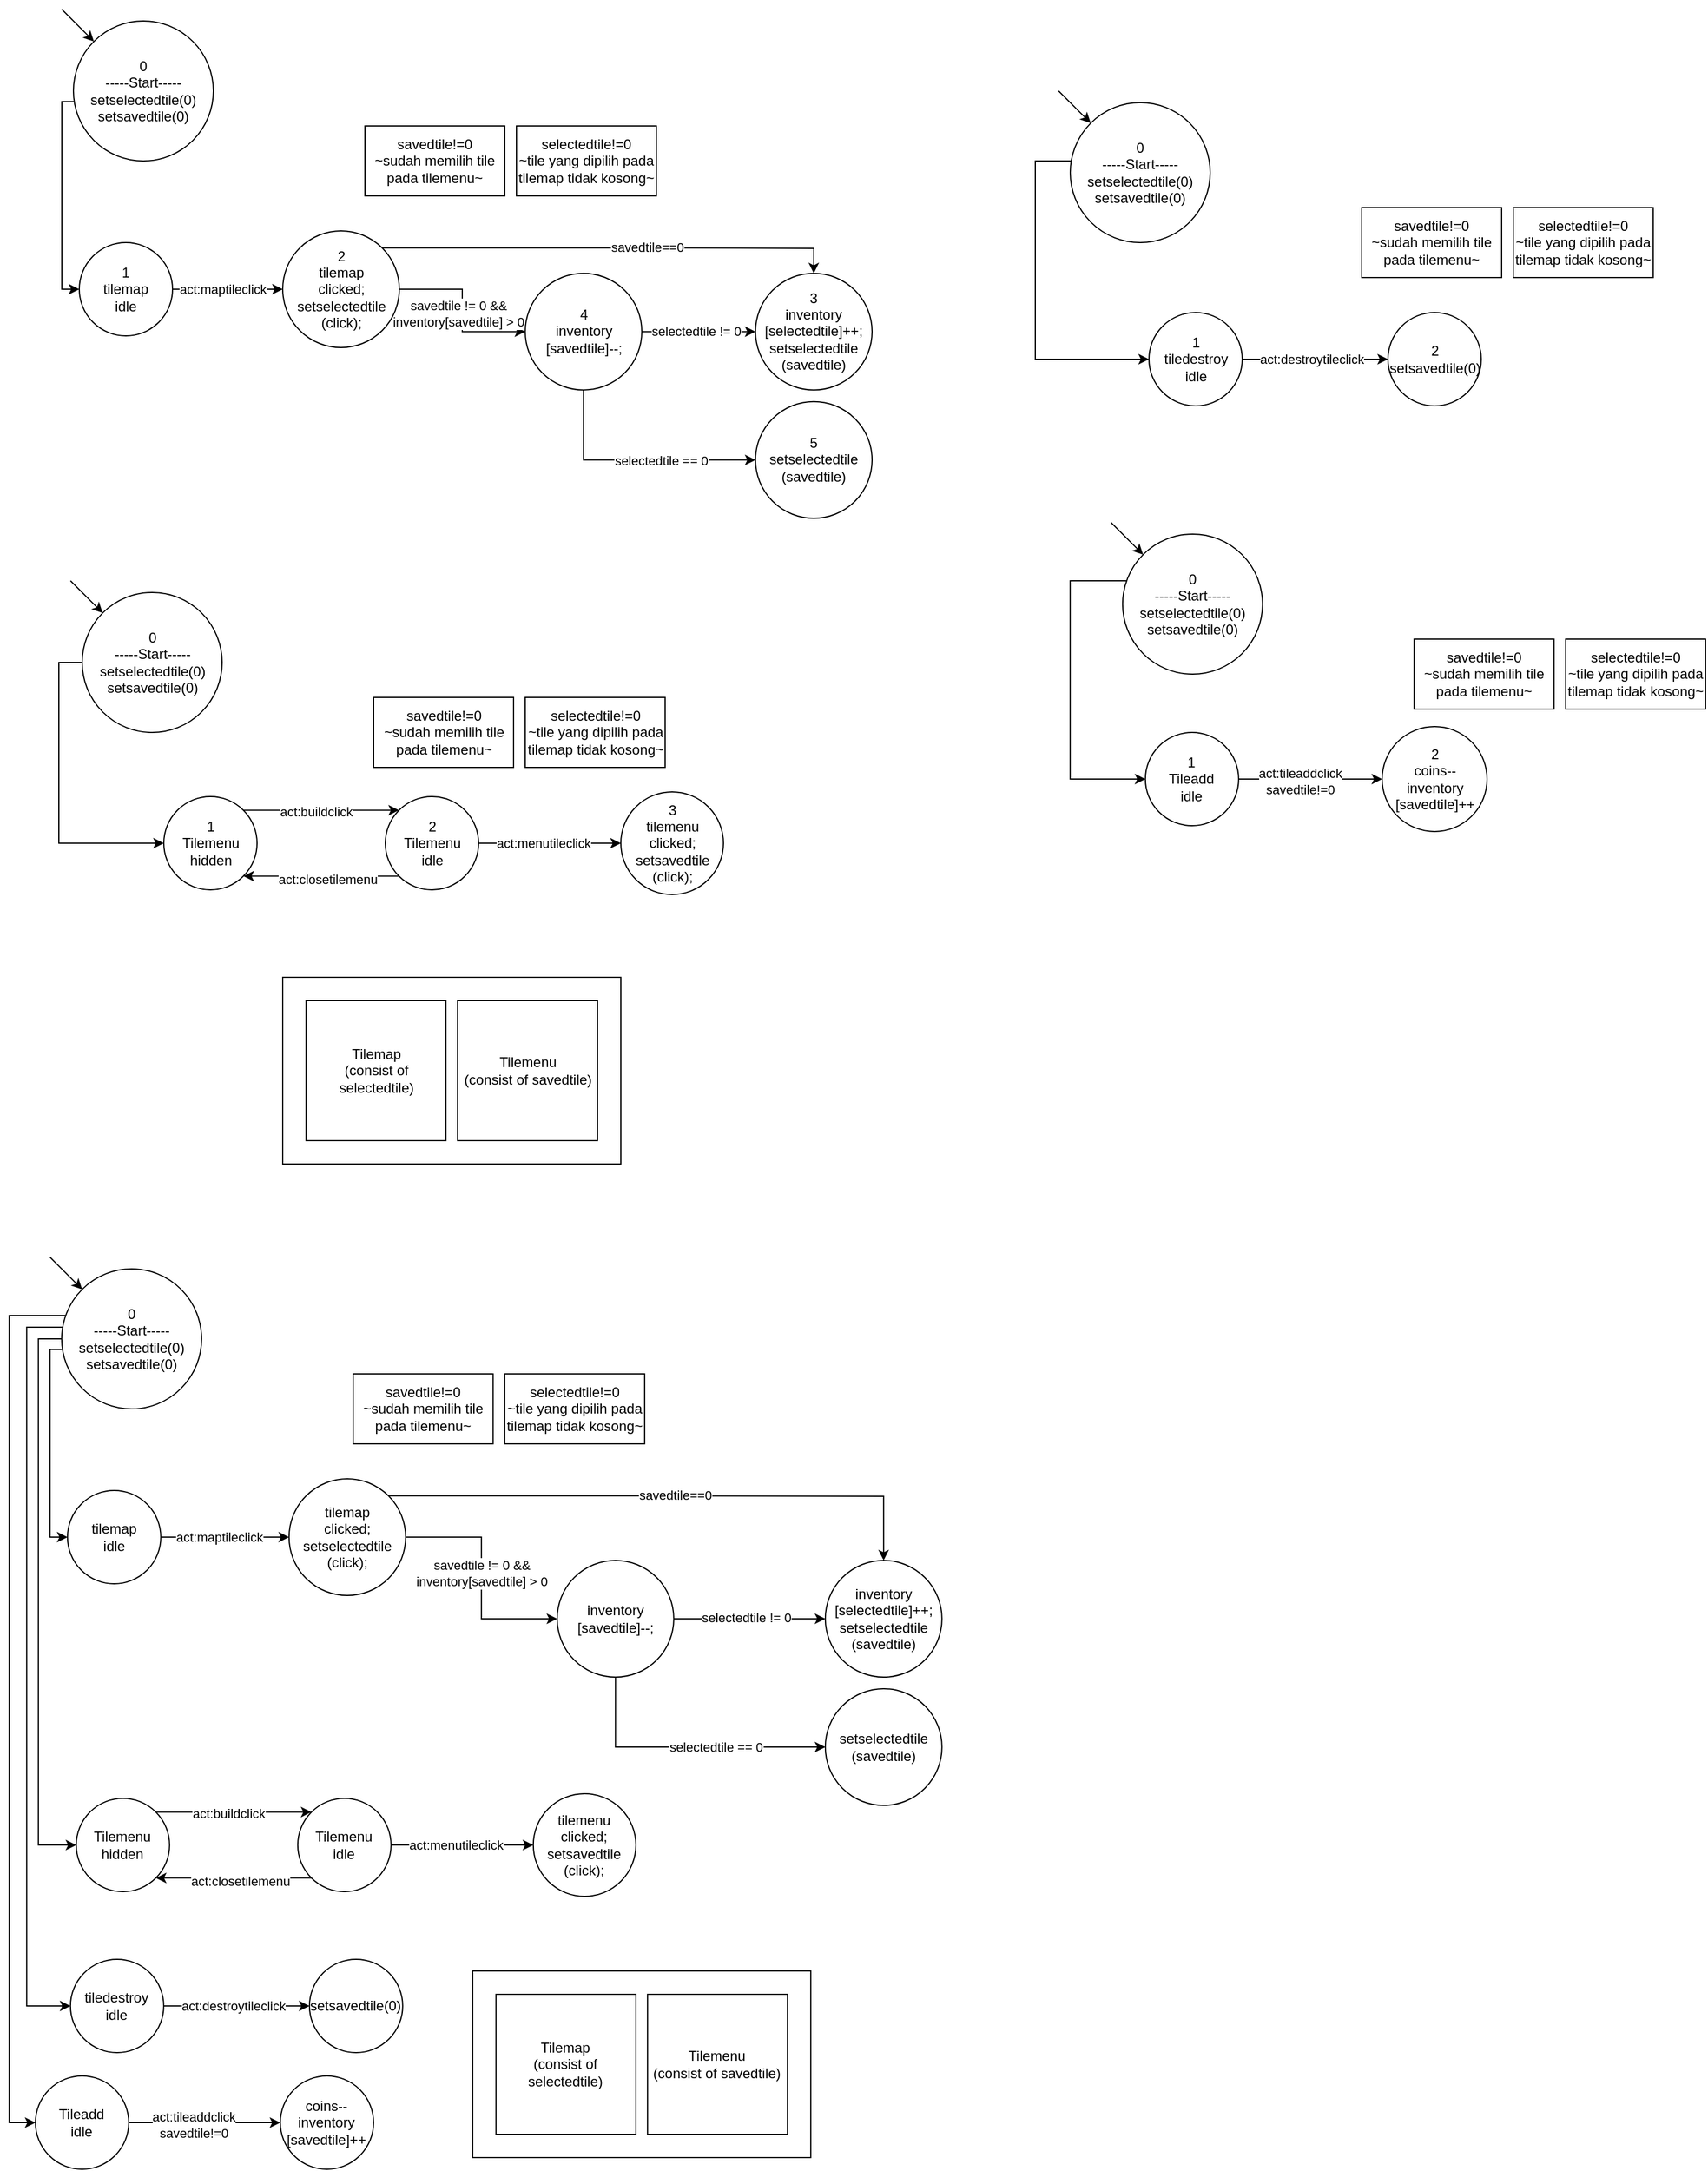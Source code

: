 <mxfile version="24.6.3" type="github">
  <diagram name="Page-1" id="B2VvSjPYqP0Dd8WSLtDL">
    <mxGraphModel dx="2046" dy="527" grid="1" gridSize="10" guides="1" tooltips="1" connect="1" arrows="1" fold="1" page="1" pageScale="1" pageWidth="850" pageHeight="1100" math="0" shadow="0">
      <root>
        <mxCell id="0" />
        <mxCell id="1" parent="0" />
        <mxCell id="H23mw5haXismM71pRZtm-64" style="edgeStyle=orthogonalEdgeStyle;rounded=0;orthogonalLoop=1;jettySize=auto;html=1;entryX=0;entryY=0.5;entryDx=0;entryDy=0;exitX=0.003;exitY=0.576;exitDx=0;exitDy=0;exitPerimeter=0;" parent="1" source="H23mw5haXismM71pRZtm-1" target="H23mw5haXismM71pRZtm-12" edge="1">
          <mxGeometry relative="1" as="geometry">
            <Array as="points">
              <mxPoint x="-795" y="159" />
              <mxPoint x="-795" y="320" />
            </Array>
          </mxGeometry>
        </mxCell>
        <mxCell id="H23mw5haXismM71pRZtm-1" value="&lt;div&gt;0&lt;/div&gt;-----Start-----&lt;div&gt;setselectedtile(0)&lt;/div&gt;&lt;div&gt;setsavedtile(0)&lt;/div&gt;" style="ellipse;whiteSpace=wrap;html=1;aspect=fixed;" parent="1" vertex="1">
          <mxGeometry x="-785" y="90" width="120" height="120" as="geometry" />
        </mxCell>
        <mxCell id="H23mw5haXismM71pRZtm-14" style="edgeStyle=orthogonalEdgeStyle;rounded=0;orthogonalLoop=1;jettySize=auto;html=1;entryX=0;entryY=0.5;entryDx=0;entryDy=0;" parent="1" source="H23mw5haXismM71pRZtm-12" target="H23mw5haXismM71pRZtm-13" edge="1">
          <mxGeometry relative="1" as="geometry" />
        </mxCell>
        <mxCell id="H23mw5haXismM71pRZtm-15" value="act:maptileclick" style="edgeLabel;html=1;align=center;verticalAlign=middle;resizable=0;points=[];" parent="H23mw5haXismM71pRZtm-14" vertex="1" connectable="0">
          <mxGeometry x="-0.097" y="1" relative="1" as="geometry">
            <mxPoint y="1" as="offset" />
          </mxGeometry>
        </mxCell>
        <mxCell id="H23mw5haXismM71pRZtm-12" value="&lt;div&gt;1&lt;/div&gt;tilemap&lt;br&gt;idle" style="ellipse;whiteSpace=wrap;html=1;aspect=fixed;" parent="1" vertex="1">
          <mxGeometry x="-780" y="280" width="80" height="80" as="geometry" />
        </mxCell>
        <mxCell id="H23mw5haXismM71pRZtm-26" style="edgeStyle=orthogonalEdgeStyle;rounded=0;orthogonalLoop=1;jettySize=auto;html=1;exitX=1;exitY=0.5;exitDx=0;exitDy=0;" parent="1" source="H23mw5haXismM71pRZtm-13" target="H23mw5haXismM71pRZtm-25" edge="1">
          <mxGeometry relative="1" as="geometry" />
        </mxCell>
        <mxCell id="H23mw5haXismM71pRZtm-27" value="savedtile != 0 &amp;amp;&amp;amp;&lt;br&gt;inventory[savedtile] &amp;gt; 0" style="edgeLabel;html=1;align=center;verticalAlign=middle;resizable=0;points=[];" parent="H23mw5haXismM71pRZtm-26" vertex="1" connectable="0">
          <mxGeometry x="-0.137" y="-1" relative="1" as="geometry">
            <mxPoint x="-3" y="12" as="offset" />
          </mxGeometry>
        </mxCell>
        <mxCell id="nFDg0CQgzNbgJ2Q2-bqe-1" style="edgeStyle=orthogonalEdgeStyle;rounded=0;orthogonalLoop=1;jettySize=auto;html=1;exitX=1;exitY=0;exitDx=0;exitDy=0;entryX=0.5;entryY=0;entryDx=0;entryDy=0;" parent="1" source="H23mw5haXismM71pRZtm-13" target="H23mw5haXismM71pRZtm-51" edge="1">
          <mxGeometry relative="1" as="geometry">
            <mxPoint x="-465" y="470.0" as="targetPoint" />
            <Array as="points">
              <mxPoint x="-270" y="285" />
              <mxPoint x="-80" y="285" />
            </Array>
          </mxGeometry>
        </mxCell>
        <mxCell id="nFDg0CQgzNbgJ2Q2-bqe-3" value="savedtile==0" style="edgeLabel;html=1;align=center;verticalAlign=middle;resizable=0;points=[];" parent="nFDg0CQgzNbgJ2Q2-bqe-1" vertex="1" connectable="0">
          <mxGeometry x="-0.591" y="1" relative="1" as="geometry">
            <mxPoint x="147" as="offset" />
          </mxGeometry>
        </mxCell>
        <mxCell id="H23mw5haXismM71pRZtm-13" value="&lt;div&gt;2&lt;/div&gt;tilemap&lt;br&gt;clicked;&lt;br&gt;setselectedtile&lt;br&gt;(click);" style="ellipse;whiteSpace=wrap;html=1;aspect=fixed;" parent="1" vertex="1">
          <mxGeometry x="-605.5" y="270" width="100" height="100" as="geometry" />
        </mxCell>
        <mxCell id="H23mw5haXismM71pRZtm-52" style="edgeStyle=orthogonalEdgeStyle;rounded=0;orthogonalLoop=1;jettySize=auto;html=1;" parent="1" source="H23mw5haXismM71pRZtm-25" target="H23mw5haXismM71pRZtm-51" edge="1">
          <mxGeometry relative="1" as="geometry" />
        </mxCell>
        <mxCell id="H23mw5haXismM71pRZtm-53" value="selectedtile != 0" style="edgeLabel;html=1;align=center;verticalAlign=middle;resizable=0;points=[];" parent="H23mw5haXismM71pRZtm-52" vertex="1" connectable="0">
          <mxGeometry x="-0.046" y="1" relative="1" as="geometry">
            <mxPoint as="offset" />
          </mxGeometry>
        </mxCell>
        <mxCell id="H23mw5haXismM71pRZtm-55" style="edgeStyle=orthogonalEdgeStyle;rounded=0;orthogonalLoop=1;jettySize=auto;html=1;entryX=0;entryY=0.5;entryDx=0;entryDy=0;" parent="1" source="H23mw5haXismM71pRZtm-25" target="H23mw5haXismM71pRZtm-54" edge="1">
          <mxGeometry relative="1" as="geometry">
            <Array as="points">
              <mxPoint x="-347.5" y="466.38" />
            </Array>
          </mxGeometry>
        </mxCell>
        <mxCell id="H23mw5haXismM71pRZtm-56" value="selectedtile == 0" style="edgeLabel;html=1;align=center;verticalAlign=middle;resizable=0;points=[];" parent="H23mw5haXismM71pRZtm-55" vertex="1" connectable="0">
          <mxGeometry x="0.215" relative="1" as="geometry">
            <mxPoint as="offset" />
          </mxGeometry>
        </mxCell>
        <mxCell id="H23mw5haXismM71pRZtm-25" value="&lt;div&gt;4&lt;/div&gt;&lt;div&gt;inventory&lt;br&gt;[savedtile]--;&lt;/div&gt;" style="ellipse;whiteSpace=wrap;html=1;aspect=fixed;" parent="1" vertex="1">
          <mxGeometry x="-397.5" y="306.38" width="100" height="100" as="geometry" />
        </mxCell>
        <mxCell id="H23mw5haXismM71pRZtm-29" value="" style="endArrow=classic;html=1;rounded=0;entryX=0;entryY=0;entryDx=0;entryDy=0;" parent="1" target="H23mw5haXismM71pRZtm-1" edge="1">
          <mxGeometry width="50" height="50" relative="1" as="geometry">
            <mxPoint x="-795" y="80" as="sourcePoint" />
            <mxPoint x="-773" y="102" as="targetPoint" />
          </mxGeometry>
        </mxCell>
        <mxCell id="H23mw5haXismM71pRZtm-48" value="savedtile!=0&lt;br&gt;~sudah memilih tile pada tilemenu~" style="rounded=0;whiteSpace=wrap;html=1;" parent="1" vertex="1">
          <mxGeometry x="-535" y="180" width="120" height="60" as="geometry" />
        </mxCell>
        <mxCell id="H23mw5haXismM71pRZtm-49" value="selectedtile!=0&lt;br&gt;~tile yang dipilih pada tilemap tidak kosong~" style="rounded=0;whiteSpace=wrap;html=1;" parent="1" vertex="1">
          <mxGeometry x="-405" y="180" width="120" height="60" as="geometry" />
        </mxCell>
        <mxCell id="H23mw5haXismM71pRZtm-51" value="&lt;div&gt;&lt;div&gt;3&lt;/div&gt;&lt;div&gt;inventory&lt;/div&gt;&lt;div&gt;[selectedtile]++;&lt;br&gt;setselectedtile&lt;br&gt;(savedtile)&lt;br&gt;&lt;/div&gt;&lt;/div&gt;" style="ellipse;whiteSpace=wrap;html=1;aspect=fixed;" parent="1" vertex="1">
          <mxGeometry x="-200" y="306.38" width="100" height="100" as="geometry" />
        </mxCell>
        <mxCell id="H23mw5haXismM71pRZtm-54" value="&lt;div&gt;&lt;div&gt;&lt;span style=&quot;background-color: initial;&quot;&gt;5&lt;/span&gt;&lt;/div&gt;&lt;div&gt;&lt;span style=&quot;background-color: initial;&quot;&gt;setselectedtile&lt;/span&gt;&lt;br&gt;&lt;/div&gt;&lt;div&gt;(savedtile)&lt;br&gt;&lt;/div&gt;&lt;/div&gt;" style="ellipse;whiteSpace=wrap;html=1;aspect=fixed;" parent="1" vertex="1">
          <mxGeometry x="-200" y="416.38" width="100" height="100" as="geometry" />
        </mxCell>
        <mxCell id="KSxIwshW0E-SHXxysfeE-2" style="edgeStyle=orthogonalEdgeStyle;rounded=0;orthogonalLoop=1;jettySize=auto;html=1;entryX=0;entryY=0.5;entryDx=0;entryDy=0;exitX=0;exitY=0.5;exitDx=0;exitDy=0;" edge="1" parent="1" source="KSxIwshW0E-SHXxysfeE-5" target="KSxIwshW0E-SHXxysfeE-28">
          <mxGeometry relative="1" as="geometry">
            <Array as="points">
              <mxPoint x="-797.5" y="640" />
              <mxPoint x="-797.5" y="795" />
            </Array>
          </mxGeometry>
        </mxCell>
        <mxCell id="KSxIwshW0E-SHXxysfeE-5" value="&lt;div&gt;0&lt;/div&gt;-----Start-----&lt;div&gt;setselectedtile(0)&lt;/div&gt;&lt;div&gt;setsavedtile(0)&lt;/div&gt;" style="ellipse;whiteSpace=wrap;html=1;aspect=fixed;" vertex="1" parent="1">
          <mxGeometry x="-777.5" y="580" width="120" height="120" as="geometry" />
        </mxCell>
        <mxCell id="KSxIwshW0E-SHXxysfeE-22" value="" style="endArrow=classic;html=1;rounded=0;entryX=0;entryY=0;entryDx=0;entryDy=0;" edge="1" parent="1" target="KSxIwshW0E-SHXxysfeE-5">
          <mxGeometry width="50" height="50" relative="1" as="geometry">
            <mxPoint x="-787.5" y="570" as="sourcePoint" />
            <mxPoint x="-765.5" y="592" as="targetPoint" />
          </mxGeometry>
        </mxCell>
        <mxCell id="KSxIwshW0E-SHXxysfeE-23" style="edgeStyle=orthogonalEdgeStyle;rounded=0;orthogonalLoop=1;jettySize=auto;html=1;entryX=0;entryY=0.5;entryDx=0;entryDy=0;exitX=1;exitY=0.5;exitDx=0;exitDy=0;" edge="1" parent="1" source="KSxIwshW0E-SHXxysfeE-31" target="KSxIwshW0E-SHXxysfeE-25">
          <mxGeometry relative="1" as="geometry">
            <mxPoint x="-302" y="863" as="sourcePoint" />
          </mxGeometry>
        </mxCell>
        <mxCell id="KSxIwshW0E-SHXxysfeE-24" value="act:menutileclick" style="edgeLabel;html=1;align=center;verticalAlign=middle;resizable=0;points=[];" vertex="1" connectable="0" parent="KSxIwshW0E-SHXxysfeE-23">
          <mxGeometry x="-0.097" y="1" relative="1" as="geometry">
            <mxPoint y="1" as="offset" />
          </mxGeometry>
        </mxCell>
        <mxCell id="KSxIwshW0E-SHXxysfeE-25" value="&lt;div&gt;3&lt;/div&gt;tilemenu&lt;br&gt;clicked;&lt;br&gt;setsavedtile&lt;br&gt;(click);" style="ellipse;whiteSpace=wrap;html=1;aspect=fixed;" vertex="1" parent="1">
          <mxGeometry x="-315.5" y="751" width="88" height="88" as="geometry" />
        </mxCell>
        <mxCell id="KSxIwshW0E-SHXxysfeE-26" value="" style="edgeStyle=orthogonalEdgeStyle;rounded=0;orthogonalLoop=1;jettySize=auto;html=1;exitX=1;exitY=0;exitDx=0;exitDy=0;entryX=0;entryY=0;entryDx=0;entryDy=0;" edge="1" parent="1" source="KSxIwshW0E-SHXxysfeE-28" target="KSxIwshW0E-SHXxysfeE-31">
          <mxGeometry relative="1" as="geometry" />
        </mxCell>
        <mxCell id="KSxIwshW0E-SHXxysfeE-27" value="act:buildclick" style="edgeLabel;html=1;align=center;verticalAlign=middle;resizable=0;points=[];" vertex="1" connectable="0" parent="KSxIwshW0E-SHXxysfeE-26">
          <mxGeometry x="-0.07" y="-1" relative="1" as="geometry">
            <mxPoint as="offset" />
          </mxGeometry>
        </mxCell>
        <mxCell id="KSxIwshW0E-SHXxysfeE-28" value="&lt;div&gt;1&lt;/div&gt;Tilemenu&lt;br&gt;hidden" style="ellipse;whiteSpace=wrap;html=1;aspect=fixed;" vertex="1" parent="1">
          <mxGeometry x="-707.5" y="755" width="80" height="80" as="geometry" />
        </mxCell>
        <mxCell id="KSxIwshW0E-SHXxysfeE-29" style="edgeStyle=orthogonalEdgeStyle;rounded=0;orthogonalLoop=1;jettySize=auto;html=1;entryX=1;entryY=1;entryDx=0;entryDy=0;exitX=0;exitY=1;exitDx=0;exitDy=0;" edge="1" parent="1" source="KSxIwshW0E-SHXxysfeE-31" target="KSxIwshW0E-SHXxysfeE-28">
          <mxGeometry relative="1" as="geometry" />
        </mxCell>
        <mxCell id="KSxIwshW0E-SHXxysfeE-30" value="act:closetilemenu" style="edgeLabel;html=1;align=center;verticalAlign=middle;resizable=0;points=[];" vertex="1" connectable="0" parent="KSxIwshW0E-SHXxysfeE-29">
          <mxGeometry x="0.215" y="2" relative="1" as="geometry">
            <mxPoint x="20" as="offset" />
          </mxGeometry>
        </mxCell>
        <mxCell id="KSxIwshW0E-SHXxysfeE-31" value="&lt;div&gt;2&lt;/div&gt;Tilemenu&lt;br&gt;idle" style="ellipse;whiteSpace=wrap;html=1;aspect=fixed;" vertex="1" parent="1">
          <mxGeometry x="-517.5" y="755" width="80" height="80" as="geometry" />
        </mxCell>
        <mxCell id="KSxIwshW0E-SHXxysfeE-32" value="savedtile!=0&lt;br&gt;~sudah memilih tile pada tilemenu~" style="rounded=0;whiteSpace=wrap;html=1;" vertex="1" parent="1">
          <mxGeometry x="-527.5" y="670" width="120" height="60" as="geometry" />
        </mxCell>
        <mxCell id="KSxIwshW0E-SHXxysfeE-33" value="selectedtile!=0&lt;br&gt;~tile yang dipilih pada tilemap tidak kosong~" style="rounded=0;whiteSpace=wrap;html=1;" vertex="1" parent="1">
          <mxGeometry x="-397.5" y="670" width="120" height="60" as="geometry" />
        </mxCell>
        <mxCell id="KSxIwshW0E-SHXxysfeE-132" style="edgeStyle=orthogonalEdgeStyle;rounded=0;orthogonalLoop=1;jettySize=auto;html=1;entryX=0;entryY=0.5;entryDx=0;entryDy=0;" edge="1" parent="1" source="KSxIwshW0E-SHXxysfeE-134" target="KSxIwshW0E-SHXxysfeE-167">
          <mxGeometry relative="1" as="geometry">
            <Array as="points">
              <mxPoint x="40" y="210" />
              <mxPoint x="40" y="380" />
            </Array>
          </mxGeometry>
        </mxCell>
        <mxCell id="KSxIwshW0E-SHXxysfeE-134" value="&lt;div&gt;0&lt;/div&gt;-----Start-----&lt;div&gt;setselectedtile(0)&lt;/div&gt;&lt;div&gt;setsavedtile(0)&lt;/div&gt;" style="ellipse;whiteSpace=wrap;html=1;aspect=fixed;" vertex="1" parent="1">
          <mxGeometry x="70" y="160" width="120" height="120" as="geometry" />
        </mxCell>
        <mxCell id="KSxIwshW0E-SHXxysfeE-143" value="" style="rounded=0;whiteSpace=wrap;html=1;" vertex="1" parent="1">
          <mxGeometry x="-605.5" y="910" width="290" height="160" as="geometry" />
        </mxCell>
        <mxCell id="KSxIwshW0E-SHXxysfeE-144" value="Tilemap&lt;br&gt;(consist of selectedtile)" style="whiteSpace=wrap;html=1;aspect=fixed;" vertex="1" parent="1">
          <mxGeometry x="-585.5" y="930" width="120" height="120" as="geometry" />
        </mxCell>
        <mxCell id="KSxIwshW0E-SHXxysfeE-145" value="Tilemenu&lt;br&gt;(consist of savedtile)" style="whiteSpace=wrap;html=1;aspect=fixed;" vertex="1" parent="1">
          <mxGeometry x="-455.5" y="930" width="120" height="120" as="geometry" />
        </mxCell>
        <mxCell id="KSxIwshW0E-SHXxysfeE-151" value="" style="endArrow=classic;html=1;rounded=0;entryX=0;entryY=0;entryDx=0;entryDy=0;" edge="1" parent="1" target="KSxIwshW0E-SHXxysfeE-134">
          <mxGeometry width="50" height="50" relative="1" as="geometry">
            <mxPoint x="60" y="150" as="sourcePoint" />
            <mxPoint x="82" y="172" as="targetPoint" />
          </mxGeometry>
        </mxCell>
        <mxCell id="KSxIwshW0E-SHXxysfeE-161" value="savedtile!=0&lt;br&gt;~sudah memilih tile pada tilemenu~" style="rounded=0;whiteSpace=wrap;html=1;" vertex="1" parent="1">
          <mxGeometry x="320" y="250" width="120" height="60" as="geometry" />
        </mxCell>
        <mxCell id="KSxIwshW0E-SHXxysfeE-162" value="selectedtile!=0&lt;br&gt;~tile yang dipilih pada tilemap tidak kosong~" style="rounded=0;whiteSpace=wrap;html=1;" vertex="1" parent="1">
          <mxGeometry x="450" y="250" width="120" height="60" as="geometry" />
        </mxCell>
        <mxCell id="KSxIwshW0E-SHXxysfeE-165" value="" style="edgeStyle=orthogonalEdgeStyle;rounded=0;orthogonalLoop=1;jettySize=auto;html=1;" edge="1" parent="1" source="KSxIwshW0E-SHXxysfeE-167" target="KSxIwshW0E-SHXxysfeE-168">
          <mxGeometry relative="1" as="geometry" />
        </mxCell>
        <mxCell id="KSxIwshW0E-SHXxysfeE-166" value="act:destroytileclick" style="edgeLabel;html=1;align=center;verticalAlign=middle;resizable=0;points=[];" vertex="1" connectable="0" parent="KSxIwshW0E-SHXxysfeE-165">
          <mxGeometry x="-0.573" y="1" relative="1" as="geometry">
            <mxPoint x="33" y="1" as="offset" />
          </mxGeometry>
        </mxCell>
        <mxCell id="KSxIwshW0E-SHXxysfeE-167" value="&lt;div&gt;1&lt;/div&gt;tiledestroy&lt;div&gt;idle&lt;/div&gt;" style="ellipse;whiteSpace=wrap;html=1;aspect=fixed;" vertex="1" parent="1">
          <mxGeometry x="137.5" y="340" width="80" height="80" as="geometry" />
        </mxCell>
        <mxCell id="KSxIwshW0E-SHXxysfeE-168" value="&lt;div&gt;2&lt;/div&gt;setsavedtile(0)" style="ellipse;whiteSpace=wrap;html=1;" vertex="1" parent="1">
          <mxGeometry x="342.5" y="340" width="80" height="80" as="geometry" />
        </mxCell>
        <mxCell id="KSxIwshW0E-SHXxysfeE-173" style="edgeStyle=orthogonalEdgeStyle;rounded=0;orthogonalLoop=1;jettySize=auto;html=1;" edge="1" parent="1" source="KSxIwshW0E-SHXxysfeE-174" target="KSxIwshW0E-SHXxysfeE-180">
          <mxGeometry relative="1" as="geometry">
            <mxPoint x="119.92" y="1180" as="targetPoint" />
            <Array as="points">
              <mxPoint x="69.92" y="570" />
              <mxPoint x="69.92" y="740" />
            </Array>
          </mxGeometry>
        </mxCell>
        <mxCell id="KSxIwshW0E-SHXxysfeE-174" value="&lt;div&gt;0&lt;/div&gt;-----Start-----&lt;div&gt;setselectedtile(0)&lt;/div&gt;&lt;div&gt;setsavedtile(0)&lt;/div&gt;" style="ellipse;whiteSpace=wrap;html=1;aspect=fixed;" vertex="1" parent="1">
          <mxGeometry x="114.92" y="530" width="120" height="120" as="geometry" />
        </mxCell>
        <mxCell id="KSxIwshW0E-SHXxysfeE-175" value="" style="endArrow=classic;html=1;rounded=0;entryX=0;entryY=0;entryDx=0;entryDy=0;" edge="1" parent="1" target="KSxIwshW0E-SHXxysfeE-174">
          <mxGeometry width="50" height="50" relative="1" as="geometry">
            <mxPoint x="104.92" y="520" as="sourcePoint" />
            <mxPoint x="126.92" y="542" as="targetPoint" />
          </mxGeometry>
        </mxCell>
        <mxCell id="KSxIwshW0E-SHXxysfeE-176" value="savedtile!=0&lt;br&gt;~sudah memilih tile pada tilemenu~" style="rounded=0;whiteSpace=wrap;html=1;" vertex="1" parent="1">
          <mxGeometry x="364.92" y="620" width="120" height="60" as="geometry" />
        </mxCell>
        <mxCell id="KSxIwshW0E-SHXxysfeE-177" value="selectedtile!=0&lt;br&gt;~tile yang dipilih pada tilemap tidak kosong~" style="rounded=0;whiteSpace=wrap;html=1;" vertex="1" parent="1">
          <mxGeometry x="494.92" y="620" width="120" height="60" as="geometry" />
        </mxCell>
        <mxCell id="KSxIwshW0E-SHXxysfeE-178" style="edgeStyle=orthogonalEdgeStyle;rounded=0;orthogonalLoop=1;jettySize=auto;html=1;" edge="1" parent="1" source="KSxIwshW0E-SHXxysfeE-180" target="KSxIwshW0E-SHXxysfeE-181">
          <mxGeometry relative="1" as="geometry">
            <mxPoint x="324.42" y="740" as="targetPoint" />
          </mxGeometry>
        </mxCell>
        <mxCell id="KSxIwshW0E-SHXxysfeE-179" value="act:tileaddclick&lt;br&gt;savedtile!=0" style="edgeLabel;html=1;align=center;verticalAlign=middle;resizable=0;points=[];" vertex="1" connectable="0" parent="KSxIwshW0E-SHXxysfeE-178">
          <mxGeometry x="-0.155" y="-2" relative="1" as="geometry">
            <mxPoint as="offset" />
          </mxGeometry>
        </mxCell>
        <mxCell id="KSxIwshW0E-SHXxysfeE-180" value="&lt;div&gt;1&lt;/div&gt;Tileadd&lt;br&gt;idle" style="ellipse;whiteSpace=wrap;html=1;aspect=fixed;" vertex="1" parent="1">
          <mxGeometry x="134.42" y="700" width="80" height="80" as="geometry" />
        </mxCell>
        <mxCell id="KSxIwshW0E-SHXxysfeE-181" value="&lt;div&gt;2&lt;/div&gt;&lt;div&gt;coins--&lt;/div&gt;inventory&lt;br&gt;[savedtile]++" style="ellipse;whiteSpace=wrap;html=1;aspect=fixed;" vertex="1" parent="1">
          <mxGeometry x="337.5" y="695" width="90" height="90" as="geometry" />
        </mxCell>
        <mxCell id="KSxIwshW0E-SHXxysfeE-182" style="edgeStyle=orthogonalEdgeStyle;rounded=0;orthogonalLoop=1;jettySize=auto;html=1;entryX=0;entryY=0.5;entryDx=0;entryDy=0;exitX=0.003;exitY=0.576;exitDx=0;exitDy=0;exitPerimeter=0;" edge="1" parent="1" source="KSxIwshW0E-SHXxysfeE-186" target="KSxIwshW0E-SHXxysfeE-189">
          <mxGeometry relative="1" as="geometry">
            <Array as="points">
              <mxPoint x="-805.08" y="1229" />
              <mxPoint x="-805.08" y="1390" />
            </Array>
          </mxGeometry>
        </mxCell>
        <mxCell id="KSxIwshW0E-SHXxysfeE-183" style="edgeStyle=orthogonalEdgeStyle;rounded=0;orthogonalLoop=1;jettySize=auto;html=1;entryX=0;entryY=0.5;entryDx=0;entryDy=0;exitX=0;exitY=0.5;exitDx=0;exitDy=0;" edge="1" parent="1" source="KSxIwshW0E-SHXxysfeE-186" target="KSxIwshW0E-SHXxysfeE-209">
          <mxGeometry relative="1" as="geometry">
            <Array as="points">
              <mxPoint x="-815.08" y="1220" />
              <mxPoint x="-815.08" y="1654" />
            </Array>
          </mxGeometry>
        </mxCell>
        <mxCell id="KSxIwshW0E-SHXxysfeE-184" style="edgeStyle=orthogonalEdgeStyle;rounded=0;orthogonalLoop=1;jettySize=auto;html=1;entryX=0;entryY=0.5;entryDx=0;entryDy=0;" edge="1" parent="1" source="KSxIwshW0E-SHXxysfeE-186" target="KSxIwshW0E-SHXxysfeE-219">
          <mxGeometry relative="1" as="geometry">
            <Array as="points">
              <mxPoint x="-825.08" y="1210" />
              <mxPoint x="-825.08" y="1792" />
            </Array>
          </mxGeometry>
        </mxCell>
        <mxCell id="KSxIwshW0E-SHXxysfeE-185" style="edgeStyle=orthogonalEdgeStyle;rounded=0;orthogonalLoop=1;jettySize=auto;html=1;" edge="1" parent="1" source="KSxIwshW0E-SHXxysfeE-186" target="KSxIwshW0E-SHXxysfeE-223">
          <mxGeometry relative="1" as="geometry">
            <mxPoint x="-790.08" y="1810" as="targetPoint" />
            <Array as="points">
              <mxPoint x="-840.08" y="1200" />
              <mxPoint x="-840.08" y="1892" />
            </Array>
          </mxGeometry>
        </mxCell>
        <mxCell id="KSxIwshW0E-SHXxysfeE-186" value="&lt;div&gt;0&lt;/div&gt;-----Start-----&lt;div&gt;setselectedtile(0)&lt;/div&gt;&lt;div&gt;setsavedtile(0)&lt;/div&gt;" style="ellipse;whiteSpace=wrap;html=1;aspect=fixed;" vertex="1" parent="1">
          <mxGeometry x="-795.08" y="1160" width="120" height="120" as="geometry" />
        </mxCell>
        <mxCell id="KSxIwshW0E-SHXxysfeE-187" style="edgeStyle=orthogonalEdgeStyle;rounded=0;orthogonalLoop=1;jettySize=auto;html=1;entryX=0;entryY=0.5;entryDx=0;entryDy=0;" edge="1" parent="1" source="KSxIwshW0E-SHXxysfeE-189" target="KSxIwshW0E-SHXxysfeE-194">
          <mxGeometry relative="1" as="geometry" />
        </mxCell>
        <mxCell id="KSxIwshW0E-SHXxysfeE-188" value="act:maptileclick" style="edgeLabel;html=1;align=center;verticalAlign=middle;resizable=0;points=[];" vertex="1" connectable="0" parent="KSxIwshW0E-SHXxysfeE-187">
          <mxGeometry x="-0.097" y="1" relative="1" as="geometry">
            <mxPoint y="1" as="offset" />
          </mxGeometry>
        </mxCell>
        <mxCell id="KSxIwshW0E-SHXxysfeE-189" value="tilemap&lt;br&gt;idle" style="ellipse;whiteSpace=wrap;html=1;aspect=fixed;" vertex="1" parent="1">
          <mxGeometry x="-790.08" y="1350" width="80" height="80" as="geometry" />
        </mxCell>
        <mxCell id="KSxIwshW0E-SHXxysfeE-190" style="edgeStyle=orthogonalEdgeStyle;rounded=0;orthogonalLoop=1;jettySize=auto;html=1;exitX=1;exitY=0.5;exitDx=0;exitDy=0;" edge="1" parent="1" source="KSxIwshW0E-SHXxysfeE-194" target="KSxIwshW0E-SHXxysfeE-202">
          <mxGeometry relative="1" as="geometry" />
        </mxCell>
        <mxCell id="KSxIwshW0E-SHXxysfeE-191" value="savedtile != 0 &amp;amp;&amp;amp;&lt;br&gt;inventory[savedtile] &amp;gt; 0" style="edgeLabel;html=1;align=center;verticalAlign=middle;resizable=0;points=[];" vertex="1" connectable="0" parent="KSxIwshW0E-SHXxysfeE-190">
          <mxGeometry x="-0.137" y="-1" relative="1" as="geometry">
            <mxPoint x="1" y="9" as="offset" />
          </mxGeometry>
        </mxCell>
        <mxCell id="KSxIwshW0E-SHXxysfeE-192" style="edgeStyle=orthogonalEdgeStyle;rounded=0;orthogonalLoop=1;jettySize=auto;html=1;exitX=1;exitY=0;exitDx=0;exitDy=0;entryX=0.5;entryY=0;entryDx=0;entryDy=0;" edge="1" parent="1" source="KSxIwshW0E-SHXxysfeE-194" target="KSxIwshW0E-SHXxysfeE-215">
          <mxGeometry relative="1" as="geometry">
            <mxPoint x="-475.08" y="1540" as="targetPoint" />
            <Array as="points">
              <mxPoint x="-280.08" y="1355" />
              <mxPoint x="-90.08" y="1355" />
            </Array>
          </mxGeometry>
        </mxCell>
        <mxCell id="KSxIwshW0E-SHXxysfeE-193" value="savedtile==0" style="edgeLabel;html=1;align=center;verticalAlign=middle;resizable=0;points=[];" vertex="1" connectable="0" parent="KSxIwshW0E-SHXxysfeE-192">
          <mxGeometry x="-0.591" y="1" relative="1" as="geometry">
            <mxPoint x="147" as="offset" />
          </mxGeometry>
        </mxCell>
        <mxCell id="KSxIwshW0E-SHXxysfeE-194" value="tilemap&lt;br&gt;clicked;&lt;br&gt;setselectedtile&lt;br&gt;(click);" style="ellipse;whiteSpace=wrap;html=1;aspect=fixed;" vertex="1" parent="1">
          <mxGeometry x="-600.08" y="1340" width="100" height="100" as="geometry" />
        </mxCell>
        <mxCell id="KSxIwshW0E-SHXxysfeE-195" value="" style="rounded=0;whiteSpace=wrap;html=1;" vertex="1" parent="1">
          <mxGeometry x="-442.58" y="1762" width="290" height="160" as="geometry" />
        </mxCell>
        <mxCell id="KSxIwshW0E-SHXxysfeE-196" value="Tilemap&lt;br&gt;(consist of selectedtile)" style="whiteSpace=wrap;html=1;aspect=fixed;" vertex="1" parent="1">
          <mxGeometry x="-422.58" y="1782" width="120" height="120" as="geometry" />
        </mxCell>
        <mxCell id="KSxIwshW0E-SHXxysfeE-197" value="Tilemenu&lt;br&gt;(consist of savedtile)" style="whiteSpace=wrap;html=1;aspect=fixed;" vertex="1" parent="1">
          <mxGeometry x="-292.58" y="1782" width="120" height="120" as="geometry" />
        </mxCell>
        <mxCell id="KSxIwshW0E-SHXxysfeE-198" style="edgeStyle=orthogonalEdgeStyle;rounded=0;orthogonalLoop=1;jettySize=auto;html=1;" edge="1" parent="1" source="KSxIwshW0E-SHXxysfeE-202" target="KSxIwshW0E-SHXxysfeE-215">
          <mxGeometry relative="1" as="geometry" />
        </mxCell>
        <mxCell id="KSxIwshW0E-SHXxysfeE-199" value="selectedtile != 0" style="edgeLabel;html=1;align=center;verticalAlign=middle;resizable=0;points=[];" vertex="1" connectable="0" parent="KSxIwshW0E-SHXxysfeE-198">
          <mxGeometry x="-0.046" y="1" relative="1" as="geometry">
            <mxPoint as="offset" />
          </mxGeometry>
        </mxCell>
        <mxCell id="KSxIwshW0E-SHXxysfeE-200" style="edgeStyle=orthogonalEdgeStyle;rounded=0;orthogonalLoop=1;jettySize=auto;html=1;entryX=0;entryY=0.5;entryDx=0;entryDy=0;" edge="1" parent="1" source="KSxIwshW0E-SHXxysfeE-202" target="KSxIwshW0E-SHXxysfeE-216">
          <mxGeometry relative="1" as="geometry">
            <Array as="points">
              <mxPoint x="-320.08" y="1570" />
            </Array>
          </mxGeometry>
        </mxCell>
        <mxCell id="KSxIwshW0E-SHXxysfeE-201" value="selectedtile == 0" style="edgeLabel;html=1;align=center;verticalAlign=middle;resizable=0;points=[];" vertex="1" connectable="0" parent="KSxIwshW0E-SHXxysfeE-200">
          <mxGeometry x="0.215" relative="1" as="geometry">
            <mxPoint as="offset" />
          </mxGeometry>
        </mxCell>
        <mxCell id="KSxIwshW0E-SHXxysfeE-202" value="&lt;div&gt;inventory&lt;br&gt;[savedtile]--;&lt;/div&gt;" style="ellipse;whiteSpace=wrap;html=1;aspect=fixed;" vertex="1" parent="1">
          <mxGeometry x="-370.08" y="1410" width="100" height="100" as="geometry" />
        </mxCell>
        <mxCell id="KSxIwshW0E-SHXxysfeE-203" value="" style="endArrow=classic;html=1;rounded=0;entryX=0;entryY=0;entryDx=0;entryDy=0;" edge="1" parent="1" target="KSxIwshW0E-SHXxysfeE-186">
          <mxGeometry width="50" height="50" relative="1" as="geometry">
            <mxPoint x="-805.08" y="1150" as="sourcePoint" />
            <mxPoint x="-783.08" y="1172" as="targetPoint" />
          </mxGeometry>
        </mxCell>
        <mxCell id="KSxIwshW0E-SHXxysfeE-204" style="edgeStyle=orthogonalEdgeStyle;rounded=0;orthogonalLoop=1;jettySize=auto;html=1;entryX=0;entryY=0.5;entryDx=0;entryDy=0;exitX=1;exitY=0.5;exitDx=0;exitDy=0;" edge="1" parent="1" source="KSxIwshW0E-SHXxysfeE-212" target="KSxIwshW0E-SHXxysfeE-206">
          <mxGeometry relative="1" as="geometry">
            <mxPoint x="-377.08" y="1722" as="sourcePoint" />
          </mxGeometry>
        </mxCell>
        <mxCell id="KSxIwshW0E-SHXxysfeE-205" value="act:menutileclick" style="edgeLabel;html=1;align=center;verticalAlign=middle;resizable=0;points=[];" vertex="1" connectable="0" parent="KSxIwshW0E-SHXxysfeE-204">
          <mxGeometry x="-0.097" y="1" relative="1" as="geometry">
            <mxPoint y="1" as="offset" />
          </mxGeometry>
        </mxCell>
        <mxCell id="KSxIwshW0E-SHXxysfeE-206" value="tilemenu&lt;br&gt;clicked;&lt;br&gt;setsavedtile&lt;br&gt;(click);" style="ellipse;whiteSpace=wrap;html=1;aspect=fixed;" vertex="1" parent="1">
          <mxGeometry x="-390.58" y="1610" width="88" height="88" as="geometry" />
        </mxCell>
        <mxCell id="KSxIwshW0E-SHXxysfeE-207" value="" style="edgeStyle=orthogonalEdgeStyle;rounded=0;orthogonalLoop=1;jettySize=auto;html=1;exitX=1;exitY=0;exitDx=0;exitDy=0;entryX=0;entryY=0;entryDx=0;entryDy=0;" edge="1" parent="1" source="KSxIwshW0E-SHXxysfeE-209" target="KSxIwshW0E-SHXxysfeE-212">
          <mxGeometry relative="1" as="geometry" />
        </mxCell>
        <mxCell id="KSxIwshW0E-SHXxysfeE-208" value="act:buildclick" style="edgeLabel;html=1;align=center;verticalAlign=middle;resizable=0;points=[];" vertex="1" connectable="0" parent="KSxIwshW0E-SHXxysfeE-207">
          <mxGeometry x="-0.07" y="-1" relative="1" as="geometry">
            <mxPoint as="offset" />
          </mxGeometry>
        </mxCell>
        <mxCell id="KSxIwshW0E-SHXxysfeE-209" value="Tilemenu&lt;br&gt;hidden" style="ellipse;whiteSpace=wrap;html=1;aspect=fixed;" vertex="1" parent="1">
          <mxGeometry x="-782.58" y="1614" width="80" height="80" as="geometry" />
        </mxCell>
        <mxCell id="KSxIwshW0E-SHXxysfeE-210" style="edgeStyle=orthogonalEdgeStyle;rounded=0;orthogonalLoop=1;jettySize=auto;html=1;entryX=1;entryY=1;entryDx=0;entryDy=0;exitX=0;exitY=1;exitDx=0;exitDy=0;" edge="1" parent="1" source="KSxIwshW0E-SHXxysfeE-212" target="KSxIwshW0E-SHXxysfeE-209">
          <mxGeometry relative="1" as="geometry" />
        </mxCell>
        <mxCell id="KSxIwshW0E-SHXxysfeE-211" value="act:closetilemenu" style="edgeLabel;html=1;align=center;verticalAlign=middle;resizable=0;points=[];" vertex="1" connectable="0" parent="KSxIwshW0E-SHXxysfeE-210">
          <mxGeometry x="0.215" y="2" relative="1" as="geometry">
            <mxPoint x="20" as="offset" />
          </mxGeometry>
        </mxCell>
        <mxCell id="KSxIwshW0E-SHXxysfeE-212" value="Tilemenu&lt;br&gt;idle" style="ellipse;whiteSpace=wrap;html=1;aspect=fixed;" vertex="1" parent="1">
          <mxGeometry x="-592.58" y="1614" width="80" height="80" as="geometry" />
        </mxCell>
        <mxCell id="KSxIwshW0E-SHXxysfeE-213" value="savedtile!=0&lt;br&gt;~sudah memilih tile pada tilemenu~" style="rounded=0;whiteSpace=wrap;html=1;" vertex="1" parent="1">
          <mxGeometry x="-545.08" y="1250" width="120" height="60" as="geometry" />
        </mxCell>
        <mxCell id="KSxIwshW0E-SHXxysfeE-214" value="selectedtile!=0&lt;br&gt;~tile yang dipilih pada tilemap tidak kosong~" style="rounded=0;whiteSpace=wrap;html=1;" vertex="1" parent="1">
          <mxGeometry x="-415.08" y="1250" width="120" height="60" as="geometry" />
        </mxCell>
        <mxCell id="KSxIwshW0E-SHXxysfeE-215" value="&lt;div&gt;&lt;div&gt;inventory&lt;/div&gt;&lt;div&gt;[selectedtile]++;&lt;br&gt;setselectedtile&lt;br&gt;(savedtile)&lt;br&gt;&lt;/div&gt;&lt;/div&gt;" style="ellipse;whiteSpace=wrap;html=1;aspect=fixed;" vertex="1" parent="1">
          <mxGeometry x="-140.08" y="1410" width="100" height="100" as="geometry" />
        </mxCell>
        <mxCell id="KSxIwshW0E-SHXxysfeE-216" value="&lt;div&gt;&lt;div&gt;&lt;span style=&quot;background-color: initial;&quot;&gt;setselectedtile&lt;/span&gt;&lt;br&gt;&lt;/div&gt;&lt;div&gt;(savedtile)&lt;br&gt;&lt;/div&gt;&lt;/div&gt;" style="ellipse;whiteSpace=wrap;html=1;aspect=fixed;" vertex="1" parent="1">
          <mxGeometry x="-140.08" y="1520" width="100" height="100" as="geometry" />
        </mxCell>
        <mxCell id="KSxIwshW0E-SHXxysfeE-217" value="" style="edgeStyle=orthogonalEdgeStyle;rounded=0;orthogonalLoop=1;jettySize=auto;html=1;" edge="1" parent="1" source="KSxIwshW0E-SHXxysfeE-219" target="KSxIwshW0E-SHXxysfeE-220">
          <mxGeometry relative="1" as="geometry" />
        </mxCell>
        <mxCell id="KSxIwshW0E-SHXxysfeE-218" value="act:destroytileclick" style="edgeLabel;html=1;align=center;verticalAlign=middle;resizable=0;points=[];" vertex="1" connectable="0" parent="KSxIwshW0E-SHXxysfeE-217">
          <mxGeometry x="-0.573" y="1" relative="1" as="geometry">
            <mxPoint x="33" y="1" as="offset" />
          </mxGeometry>
        </mxCell>
        <mxCell id="KSxIwshW0E-SHXxysfeE-219" value="tiledestroy&lt;div&gt;idle&lt;/div&gt;" style="ellipse;whiteSpace=wrap;html=1;aspect=fixed;" vertex="1" parent="1">
          <mxGeometry x="-787.58" y="1752" width="80" height="80" as="geometry" />
        </mxCell>
        <mxCell id="KSxIwshW0E-SHXxysfeE-220" value="setsavedtile(0)" style="ellipse;whiteSpace=wrap;html=1;" vertex="1" parent="1">
          <mxGeometry x="-582.58" y="1752" width="80" height="80" as="geometry" />
        </mxCell>
        <mxCell id="KSxIwshW0E-SHXxysfeE-221" style="edgeStyle=orthogonalEdgeStyle;rounded=0;orthogonalLoop=1;jettySize=auto;html=1;" edge="1" parent="1" source="KSxIwshW0E-SHXxysfeE-223" target="KSxIwshW0E-SHXxysfeE-224">
          <mxGeometry relative="1" as="geometry">
            <mxPoint x="-627.58" y="1892" as="targetPoint" />
          </mxGeometry>
        </mxCell>
        <mxCell id="KSxIwshW0E-SHXxysfeE-222" value="act:tileaddclick&lt;br&gt;savedtile!=0" style="edgeLabel;html=1;align=center;verticalAlign=middle;resizable=0;points=[];" vertex="1" connectable="0" parent="KSxIwshW0E-SHXxysfeE-221">
          <mxGeometry x="-0.155" y="-2" relative="1" as="geometry">
            <mxPoint as="offset" />
          </mxGeometry>
        </mxCell>
        <mxCell id="KSxIwshW0E-SHXxysfeE-223" value="Tileadd&lt;br&gt;idle" style="ellipse;whiteSpace=wrap;html=1;aspect=fixed;" vertex="1" parent="1">
          <mxGeometry x="-817.58" y="1852" width="80" height="80" as="geometry" />
        </mxCell>
        <mxCell id="KSxIwshW0E-SHXxysfeE-224" value="&lt;div&gt;coins--&lt;/div&gt;inventory&lt;br&gt;[savedtile]++" style="ellipse;whiteSpace=wrap;html=1;aspect=fixed;" vertex="1" parent="1">
          <mxGeometry x="-607.58" y="1852" width="80" height="80" as="geometry" />
        </mxCell>
      </root>
    </mxGraphModel>
  </diagram>
</mxfile>
